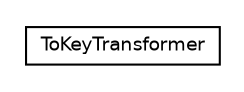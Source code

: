 #!/usr/local/bin/dot
#
# Class diagram 
# Generated by UmlGraph version 4.6 (http://www.spinellis.gr/sw/umlgraph)
#

digraph G {
	edge [fontname="Helvetica",fontsize=10,labelfontname="Helvetica",labelfontsize=10];
	node [fontname="Helvetica",fontsize=10,shape=plaintext];
	// org.apache.maven.archiva.dependency.graph.functors.ToKeyTransformer
	c7242 [label=<<table border="0" cellborder="1" cellspacing="0" cellpadding="2" port="p" href="./ToKeyTransformer.html">
		<tr><td><table border="0" cellspacing="0" cellpadding="1">
			<tr><td> ToKeyTransformer </td></tr>
		</table></td></tr>
		</table>>, fontname="Helvetica", fontcolor="black", fontsize=9.0];
}

